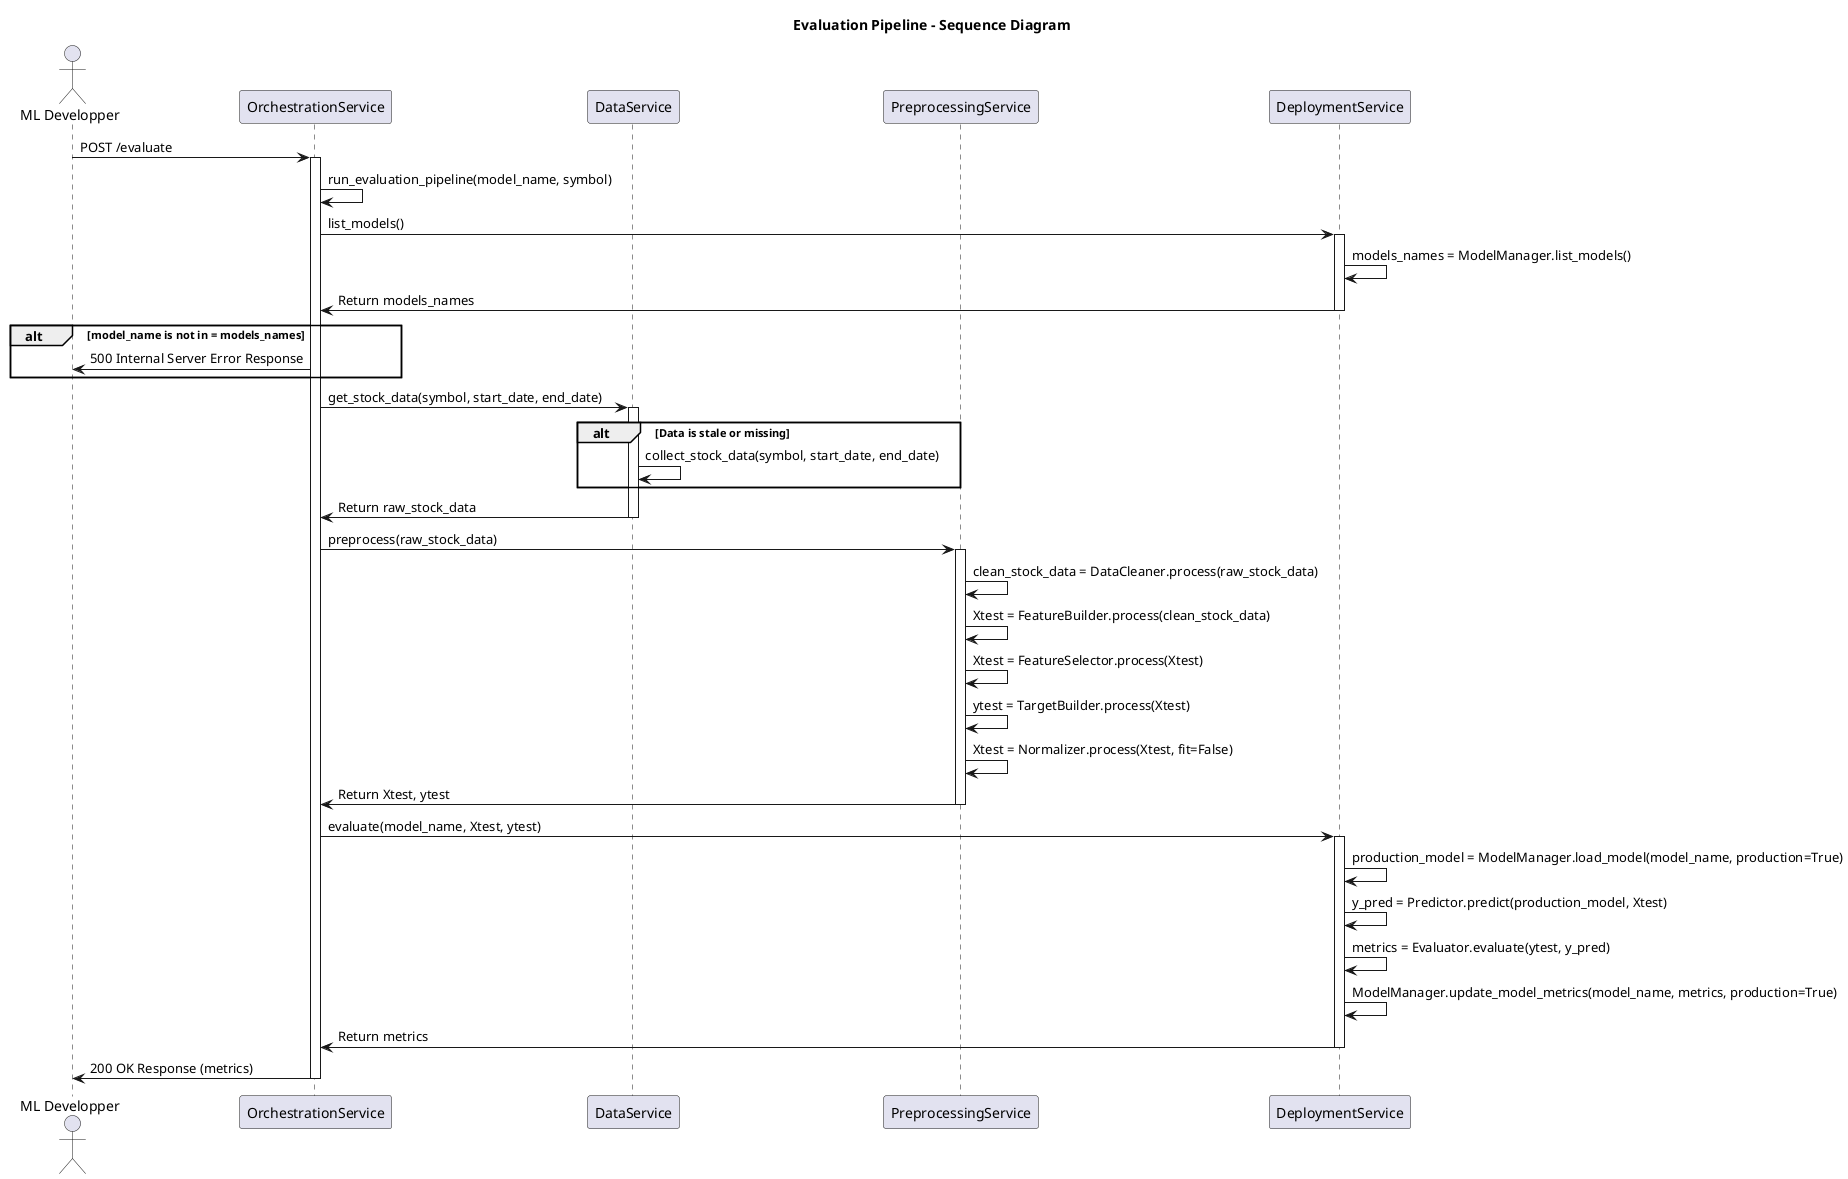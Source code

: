 @startuml

title Evaluation Pipeline - Sequence Diagram

Actor "ML Developper" as User
participant OrchestrationService
participant DataService
participant PreprocessingService
participant DeploymentService


User -> OrchestrationService : POST /evaluate
activate OrchestrationService

OrchestrationService -> OrchestrationService : run_evaluation_pipeline(model_name, symbol)
OrchestrationService -> DeploymentService : list_models()
activate DeploymentService
DeploymentService -> DeploymentService : models_names = ModelManager.list_models()
DeploymentService -> OrchestrationService : Return models_names
deactivate DeploymentService

alt model_name is not in = models_names
    OrchestrationService -> User : 500 Internal Server Error Response
end


OrchestrationService -> DataService : get_stock_data(symbol, start_date, end_date)
activate DataService

alt Data is stale or missing
    DataService -> DataService : collect_stock_data(symbol, start_date, end_date)
end
DataService -> OrchestrationService : Return raw_stock_data
deactivate DataService

OrchestrationService -> PreprocessingService : preprocess(raw_stock_data)
activate PreprocessingService
PreprocessingService -> PreprocessingService : clean_stock_data = DataCleaner.process(raw_stock_data)
PreprocessingService -> PreprocessingService : Xtest = FeatureBuilder.process(clean_stock_data)
PreprocessingService -> PreprocessingService : Xtest = FeatureSelector.process(Xtest)
PreprocessingService -> PreprocessingService : ytest = TargetBuilder.process(Xtest)
PreprocessingService -> PreprocessingService : Xtest = Normalizer.process(Xtest, fit=False)
PreprocessingService -> OrchestrationService : Return Xtest, ytest
deactivate PreprocessingService

OrchestrationService -> DeploymentService : evaluate(model_name, Xtest, ytest)
activate DeploymentService

DeploymentService -> DeploymentService : production_model = ModelManager.load_model(model_name, production=True)
DeploymentService -> DeploymentService : y_pred = Predictor.predict(production_model, Xtest)
DeploymentService -> DeploymentService : metrics = Evaluator.evaluate(ytest, y_pred)
DeploymentService -> DeploymentService : ModelManager.update_model_metrics(model_name, metrics, production=True)

DeploymentService -> OrchestrationService : Return metrics
deactivate DeploymentService

OrchestrationService -> User : 200 OK Response (metrics)
deactivate OrchestrationService

@enduml